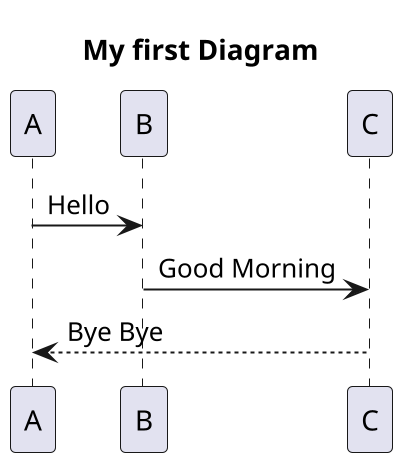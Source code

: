 @startuml

scale 2
title My first Diagram

A -> B : Hello
B -> C : Good Morning
C --> A : Bye Bye

@enduml